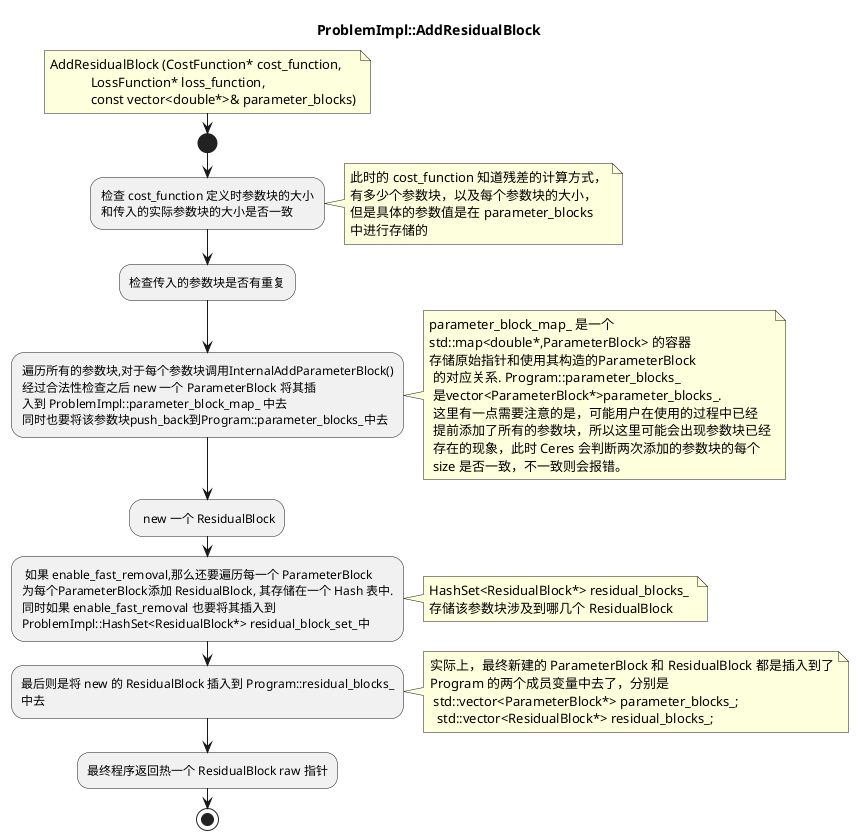 @startuml
title ProblemImpl::AddResidualBlock
note right
AddResidualBlock (CostFunction* cost_function, 
            LossFunction* loss_function, 
            const vector<double*>& parameter_blocks)
end note
start
:检查 cost_function 定义时参数块的大小
和传入的实际参数块的大小是否一致 ;
note right
  此时的 cost_function 知道残差的计算方式，
  有多少个参数块，以及每个参数块的大小，
  但是具体的参数值是在 parameter_blocks 
  中进行存储的
end note
:检查传入的参数块是否有重复;
:遍历所有的参数块,对于每个参数块调用InternalAddParameterBlock()
经过合法性检查之后 new 一个 ParameterBlock 将其插
入到 ProblemImpl::parameter_block_map_ 中去
同时也要将该参数块push_back到Program::parameter_blocks_中去;
note right
  parameter_block_map_ 是一个 
  std::map<double*,ParameterBlock> 的容器
  存储原始指针和使用其构造的ParameterBlock
   的对应关系. Program::parameter_blocks_
   是vector<ParameterBlock*>parameter_blocks_.
   这里有一点需要注意的是，可能用户在使用的过程中已经
   提前添加了所有的参数块，所以这里可能会出现参数块已经
   存在的现象，此时 Ceres 会判断两次添加的参数块的每个
   size 是否一致，不一致则会报错。
end note
: new 一个 ResidualBlock;
: 如果 enable_fast_removal,那么还要遍历每一个 ParameterBlock
为每个ParameterBlock添加 ResidualBlock, 其存储在一个 Hash 表中.
同时如果 enable_fast_removal 也要将其插入到 
ProblemImpl::HashSet<ResidualBlock*> residual_block_set_中;
note right
HashSet<ResidualBlock*> residual_blocks_ 
存储该参数块涉及到哪几个 ResidualBlock
end note
:最后则是将 new 的 ResidualBlock 插入到 Program::residual_blocks_
中去;
note right
实际上，最终新建的 ParameterBlock 和 ResidualBlock 都是插入到了
Program 的两个成员变量中去了，分别是
 std::vector<ParameterBlock*> parameter_blocks_;
  std::vector<ResidualBlock*> residual_blocks_;
end note
:最终程序返回热一个 ResidualBlock raw 指针;
stop

@enduml
